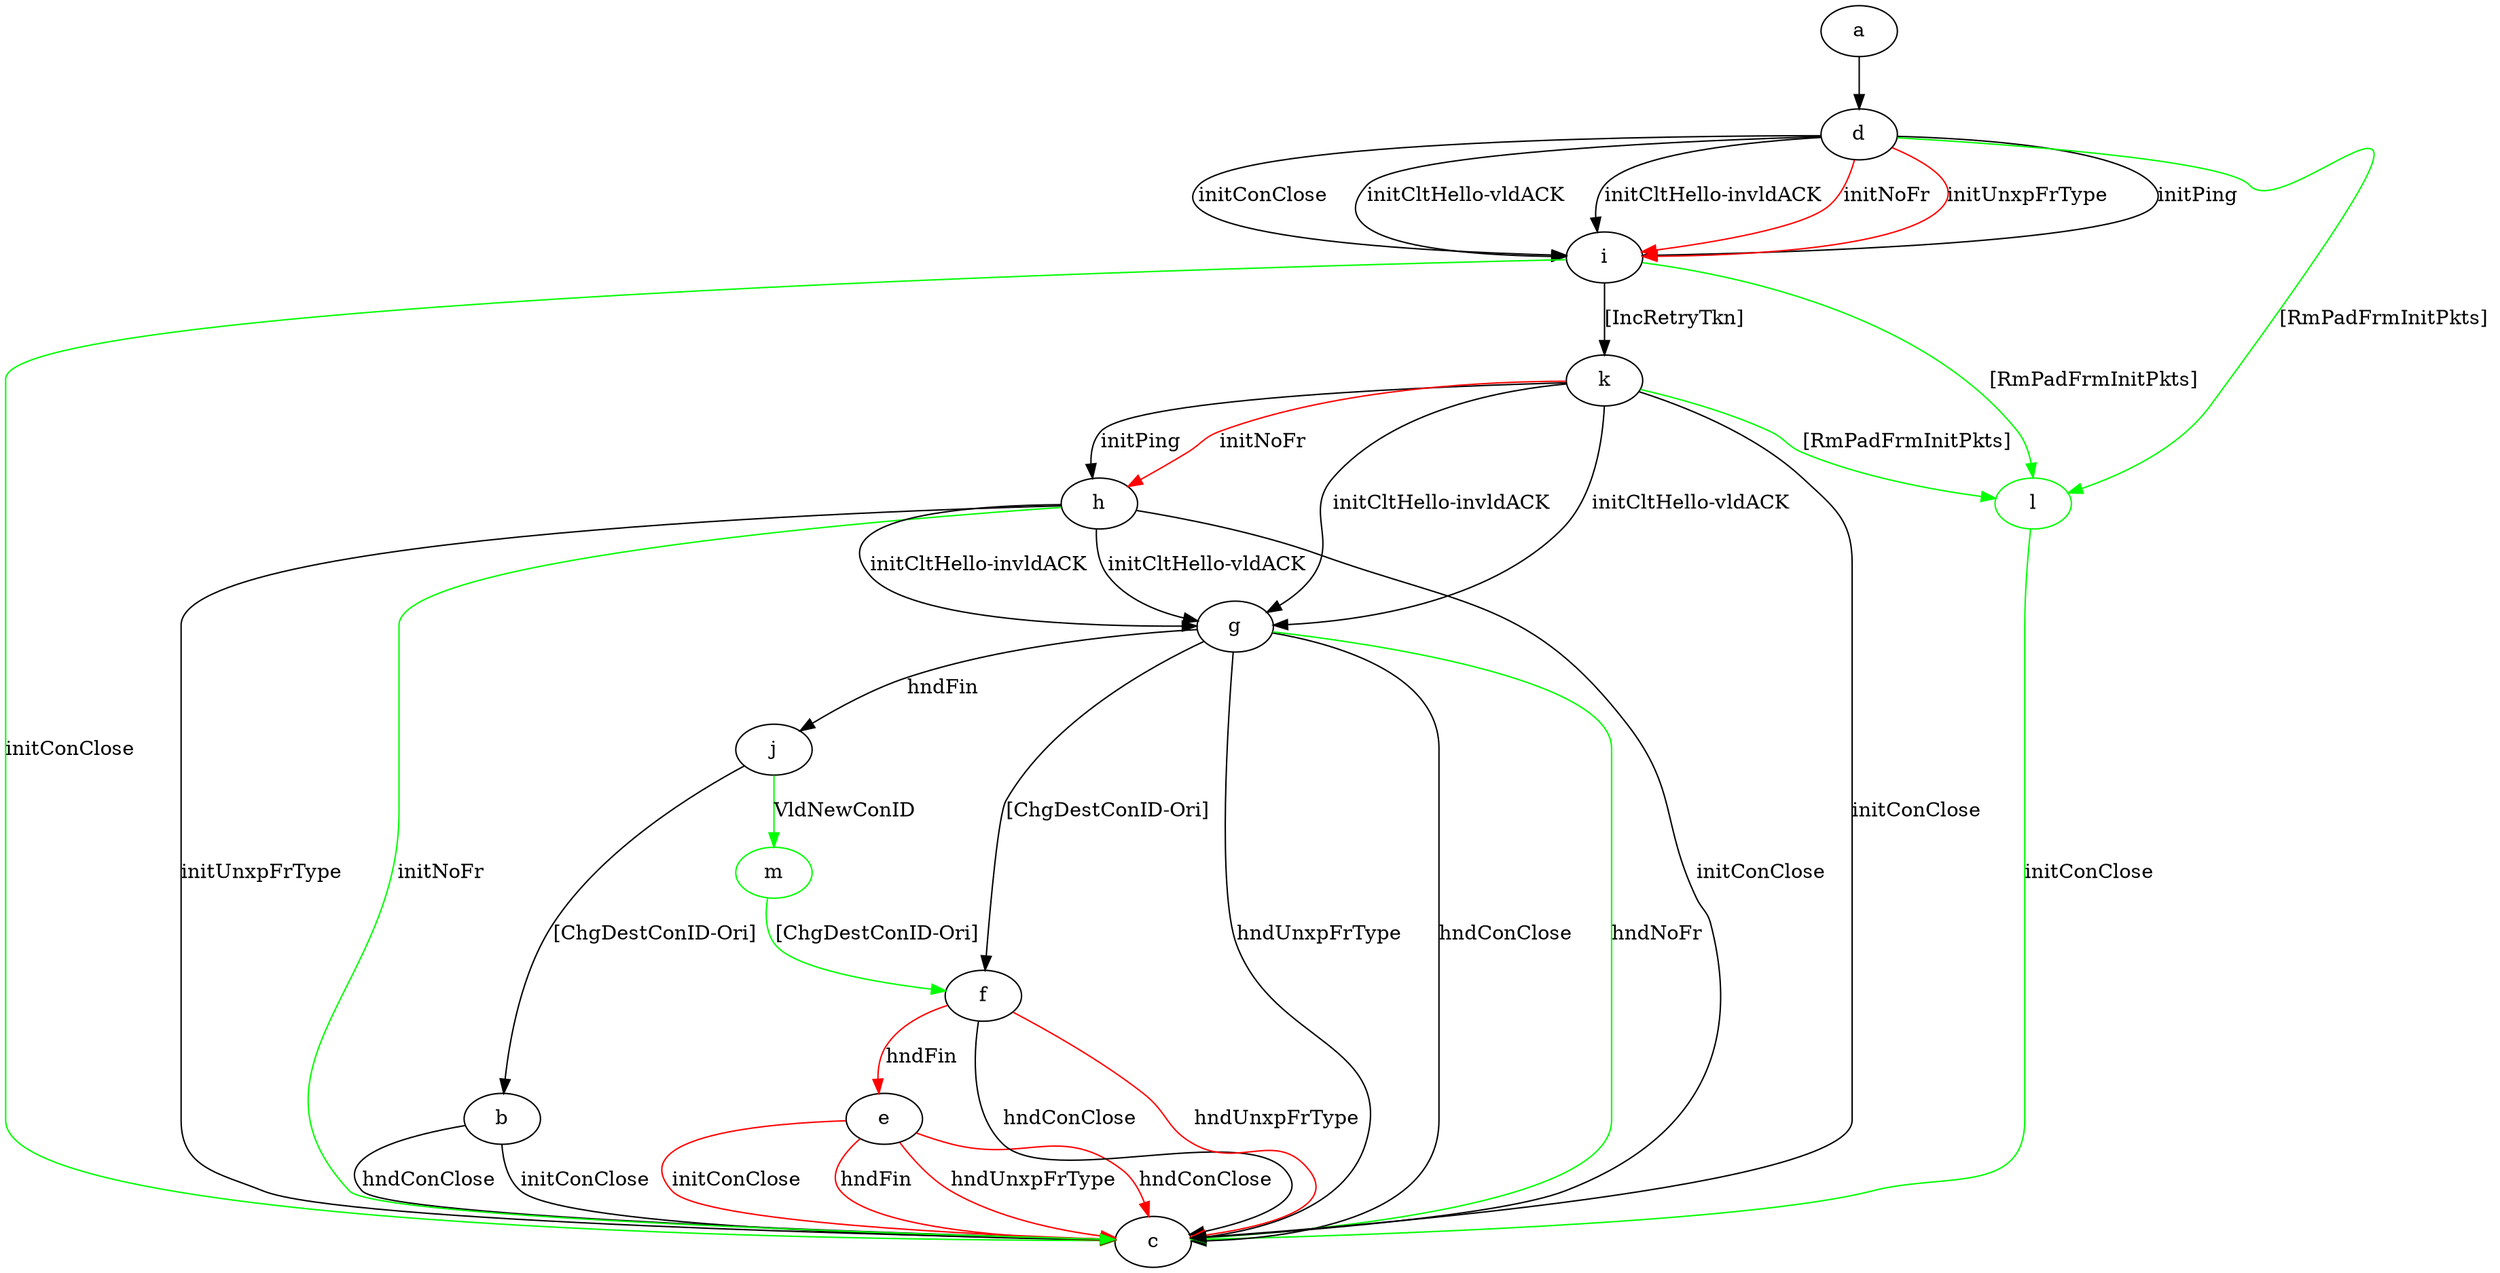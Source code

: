 digraph "" {
	a -> d	[key=0];
	b -> c	[key=0,
		label="initConClose "];
	b -> c	[key=1,
		label="hndConClose "];
	d -> i	[key=0,
		label="initPing "];
	d -> i	[key=1,
		label="initConClose "];
	d -> i	[key=2,
		label="initCltHello-vldACK "];
	d -> i	[key=3,
		label="initCltHello-invldACK "];
	d -> i	[key=4,
		color=red,
		label="initNoFr "];
	d -> i	[key=5,
		color=red,
		label="initUnxpFrType "];
	l	[color=green];
	d -> l	[key=0,
		color=green,
		label="[RmPadFrmInitPkts] "];
	e -> c	[key=0,
		color=red,
		label="initConClose "];
	e -> c	[key=1,
		color=red,
		label="hndFin "];
	e -> c	[key=2,
		color=red,
		label="hndUnxpFrType "];
	e -> c	[key=3,
		color=red,
		label="hndConClose "];
	f -> c	[key=0,
		label="hndConClose "];
	f -> c	[key=1,
		color=red,
		label="hndUnxpFrType "];
	f -> e	[key=0,
		color=red,
		label="hndFin "];
	g -> c	[key=0,
		label="hndUnxpFrType "];
	g -> c	[key=1,
		label="hndConClose "];
	g -> c	[key=2,
		color=green,
		label="hndNoFr "];
	g -> f	[key=0,
		label="[ChgDestConID-Ori] "];
	g -> j	[key=0,
		label="hndFin "];
	h -> c	[key=0,
		label="initConClose "];
	h -> c	[key=1,
		label="initUnxpFrType "];
	h -> c	[key=2,
		color=green,
		label="initNoFr "];
	h -> g	[key=0,
		label="initCltHello-vldACK "];
	h -> g	[key=1,
		label="initCltHello-invldACK "];
	i -> c	[key=0,
		color=green,
		label="initConClose "];
	i -> k	[key=0,
		label="[IncRetryTkn] "];
	i -> l	[key=0,
		color=green,
		label="[RmPadFrmInitPkts] "];
	j -> b	[key=0,
		label="[ChgDestConID-Ori] "];
	m	[color=green];
	j -> m	[key=0,
		color=green,
		label="VldNewConID "];
	k -> c	[key=0,
		label="initConClose "];
	k -> g	[key=0,
		label="initCltHello-vldACK "];
	k -> g	[key=1,
		label="initCltHello-invldACK "];
	k -> h	[key=0,
		label="initPing "];
	k -> h	[key=1,
		color=red,
		label="initNoFr "];
	k -> l	[key=0,
		color=green,
		label="[RmPadFrmInitPkts] "];
	l -> c	[key=0,
		color=green,
		label="initConClose "];
	m -> f	[key=0,
		color=green,
		label="[ChgDestConID-Ori] "];
}
